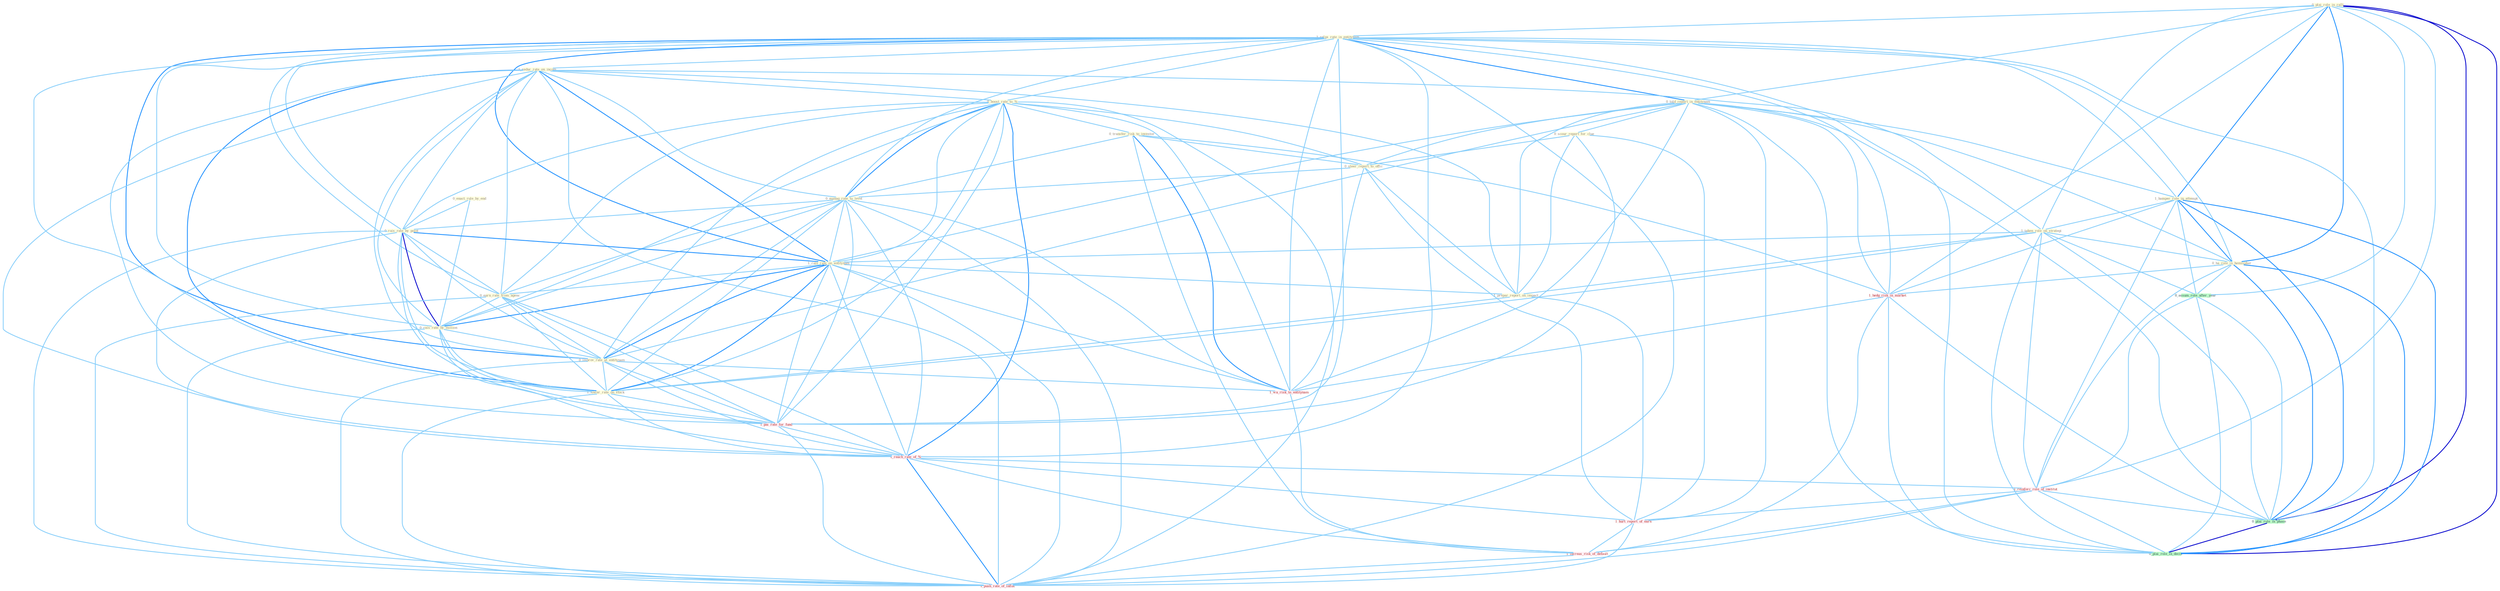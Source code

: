 Graph G{ 
    node
    [shape=polygon,style=filled,width=.5,height=.06,color="#BDFCC9",fixedsize=true,fontsize=4,
    fontcolor="#2f4f4f"];
    {node
    [color="#ffffe0", fontcolor="#8b7d6b"] "0_plai_role_in_ralli " "1_relax_rate_in_entitynam " "1_reduc_rate_on_incom " "0_boost_rate_to_% " "0_told_report_in_entitynam " "0_scour_report_for_clue " "1_hamper_role_in_attempt " "0_enact_rule_by_end " "0_transfer_risk_to_investor " "1_taken_role_on_strategi " "0_steer_report_to_offic " "0_manag_rate_to_level " "0_rais_rate_by_point " "1_rais_rate_on_entitynam " "0_earn_rate_from_agenc " "1_prepar_report_on_impact " "0_rais_rate_by_million " "0_improv_rate_at_entitynam " "1_lower_rate_on_stock " "0_ha_role_in_hemispher "}
{node [color="#fff0f5", fontcolor="#b22222"] "1_hedg_risk_in_market " "1_pai_rate_for_fund " "1_reach_rate_of_% " "1_reinforc_role_of_institut " "1_wa_risk_to_entitynam " "1_hurt_report_of_earn " "1_increas_risk_of_default " "1_push_rate_of_inflat "}
edge [color="#B0E2FF"];

	"0_plai_role_in_ralli " -- "1_relax_rate_in_entitynam " [w="1", color="#87cefa" ];
	"0_plai_role_in_ralli " -- "0_told_report_in_entitynam " [w="1", color="#87cefa" ];
	"0_plai_role_in_ralli " -- "1_hamper_role_in_attempt " [w="2", color="#1e90ff" , len=0.8];
	"0_plai_role_in_ralli " -- "1_taken_role_on_strategi " [w="1", color="#87cefa" ];
	"0_plai_role_in_ralli " -- "0_ha_role_in_hemispher " [w="2", color="#1e90ff" , len=0.8];
	"0_plai_role_in_ralli " -- "0_assum_role_after_year " [w="1", color="#87cefa" ];
	"0_plai_role_in_ralli " -- "1_hedg_risk_in_market " [w="1", color="#87cefa" ];
	"0_plai_role_in_ralli " -- "1_reinforc_role_of_institut " [w="1", color="#87cefa" ];
	"0_plai_role_in_ralli " -- "0_plai_role_in_phase " [w="3", color="#0000cd" , len=0.6];
	"0_plai_role_in_ralli " -- "0_plai_role_in_decis " [w="3", color="#0000cd" , len=0.6];
	"1_relax_rate_in_entitynam " -- "1_reduc_rate_on_incom " [w="1", color="#87cefa" ];
	"1_relax_rate_in_entitynam " -- "0_boost_rate_to_% " [w="1", color="#87cefa" ];
	"1_relax_rate_in_entitynam " -- "0_told_report_in_entitynam " [w="2", color="#1e90ff" , len=0.8];
	"1_relax_rate_in_entitynam " -- "1_hamper_role_in_attempt " [w="1", color="#87cefa" ];
	"1_relax_rate_in_entitynam " -- "0_manag_rate_to_level " [w="1", color="#87cefa" ];
	"1_relax_rate_in_entitynam " -- "0_rais_rate_by_point " [w="1", color="#87cefa" ];
	"1_relax_rate_in_entitynam " -- "1_rais_rate_on_entitynam " [w="2", color="#1e90ff" , len=0.8];
	"1_relax_rate_in_entitynam " -- "0_earn_rate_from_agenc " [w="1", color="#87cefa" ];
	"1_relax_rate_in_entitynam " -- "0_rais_rate_by_million " [w="1", color="#87cefa" ];
	"1_relax_rate_in_entitynam " -- "0_improv_rate_at_entitynam " [w="2", color="#1e90ff" , len=0.8];
	"1_relax_rate_in_entitynam " -- "1_lower_rate_on_stock " [w="1", color="#87cefa" ];
	"1_relax_rate_in_entitynam " -- "0_ha_role_in_hemispher " [w="1", color="#87cefa" ];
	"1_relax_rate_in_entitynam " -- "1_hedg_risk_in_market " [w="1", color="#87cefa" ];
	"1_relax_rate_in_entitynam " -- "1_pai_rate_for_fund " [w="1", color="#87cefa" ];
	"1_relax_rate_in_entitynam " -- "1_reach_rate_of_% " [w="1", color="#87cefa" ];
	"1_relax_rate_in_entitynam " -- "1_wa_risk_to_entitynam " [w="1", color="#87cefa" ];
	"1_relax_rate_in_entitynam " -- "0_plai_role_in_phase " [w="1", color="#87cefa" ];
	"1_relax_rate_in_entitynam " -- "0_plai_role_in_decis " [w="1", color="#87cefa" ];
	"1_relax_rate_in_entitynam " -- "1_push_rate_of_inflat " [w="1", color="#87cefa" ];
	"1_reduc_rate_on_incom " -- "0_boost_rate_to_% " [w="1", color="#87cefa" ];
	"1_reduc_rate_on_incom " -- "1_taken_role_on_strategi " [w="1", color="#87cefa" ];
	"1_reduc_rate_on_incom " -- "0_manag_rate_to_level " [w="1", color="#87cefa" ];
	"1_reduc_rate_on_incom " -- "0_rais_rate_by_point " [w="1", color="#87cefa" ];
	"1_reduc_rate_on_incom " -- "1_rais_rate_on_entitynam " [w="2", color="#1e90ff" , len=0.8];
	"1_reduc_rate_on_incom " -- "0_earn_rate_from_agenc " [w="1", color="#87cefa" ];
	"1_reduc_rate_on_incom " -- "1_prepar_report_on_impact " [w="1", color="#87cefa" ];
	"1_reduc_rate_on_incom " -- "0_rais_rate_by_million " [w="1", color="#87cefa" ];
	"1_reduc_rate_on_incom " -- "0_improv_rate_at_entitynam " [w="1", color="#87cefa" ];
	"1_reduc_rate_on_incom " -- "1_lower_rate_on_stock " [w="2", color="#1e90ff" , len=0.8];
	"1_reduc_rate_on_incom " -- "1_pai_rate_for_fund " [w="1", color="#87cefa" ];
	"1_reduc_rate_on_incom " -- "1_reach_rate_of_% " [w="1", color="#87cefa" ];
	"1_reduc_rate_on_incom " -- "1_push_rate_of_inflat " [w="1", color="#87cefa" ];
	"0_boost_rate_to_% " -- "0_transfer_risk_to_investor " [w="1", color="#87cefa" ];
	"0_boost_rate_to_% " -- "0_steer_report_to_offic " [w="1", color="#87cefa" ];
	"0_boost_rate_to_% " -- "0_manag_rate_to_level " [w="2", color="#1e90ff" , len=0.8];
	"0_boost_rate_to_% " -- "0_rais_rate_by_point " [w="1", color="#87cefa" ];
	"0_boost_rate_to_% " -- "1_rais_rate_on_entitynam " [w="1", color="#87cefa" ];
	"0_boost_rate_to_% " -- "0_earn_rate_from_agenc " [w="1", color="#87cefa" ];
	"0_boost_rate_to_% " -- "0_rais_rate_by_million " [w="1", color="#87cefa" ];
	"0_boost_rate_to_% " -- "0_improv_rate_at_entitynam " [w="1", color="#87cefa" ];
	"0_boost_rate_to_% " -- "1_lower_rate_on_stock " [w="1", color="#87cefa" ];
	"0_boost_rate_to_% " -- "1_pai_rate_for_fund " [w="1", color="#87cefa" ];
	"0_boost_rate_to_% " -- "1_reach_rate_of_% " [w="2", color="#1e90ff" , len=0.8];
	"0_boost_rate_to_% " -- "1_wa_risk_to_entitynam " [w="1", color="#87cefa" ];
	"0_boost_rate_to_% " -- "1_push_rate_of_inflat " [w="1", color="#87cefa" ];
	"0_told_report_in_entitynam " -- "0_scour_report_for_clue " [w="1", color="#87cefa" ];
	"0_told_report_in_entitynam " -- "1_hamper_role_in_attempt " [w="1", color="#87cefa" ];
	"0_told_report_in_entitynam " -- "0_steer_report_to_offic " [w="1", color="#87cefa" ];
	"0_told_report_in_entitynam " -- "1_rais_rate_on_entitynam " [w="1", color="#87cefa" ];
	"0_told_report_in_entitynam " -- "1_prepar_report_on_impact " [w="1", color="#87cefa" ];
	"0_told_report_in_entitynam " -- "0_improv_rate_at_entitynam " [w="1", color="#87cefa" ];
	"0_told_report_in_entitynam " -- "0_ha_role_in_hemispher " [w="1", color="#87cefa" ];
	"0_told_report_in_entitynam " -- "1_hedg_risk_in_market " [w="1", color="#87cefa" ];
	"0_told_report_in_entitynam " -- "1_wa_risk_to_entitynam " [w="1", color="#87cefa" ];
	"0_told_report_in_entitynam " -- "0_plai_role_in_phase " [w="1", color="#87cefa" ];
	"0_told_report_in_entitynam " -- "1_hurt_report_of_earn " [w="1", color="#87cefa" ];
	"0_told_report_in_entitynam " -- "0_plai_role_in_decis " [w="1", color="#87cefa" ];
	"0_scour_report_for_clue " -- "0_steer_report_to_offic " [w="1", color="#87cefa" ];
	"0_scour_report_for_clue " -- "1_prepar_report_on_impact " [w="1", color="#87cefa" ];
	"0_scour_report_for_clue " -- "1_pai_rate_for_fund " [w="1", color="#87cefa" ];
	"0_scour_report_for_clue " -- "1_hurt_report_of_earn " [w="1", color="#87cefa" ];
	"1_hamper_role_in_attempt " -- "1_taken_role_on_strategi " [w="1", color="#87cefa" ];
	"1_hamper_role_in_attempt " -- "0_ha_role_in_hemispher " [w="2", color="#1e90ff" , len=0.8];
	"1_hamper_role_in_attempt " -- "0_assum_role_after_year " [w="1", color="#87cefa" ];
	"1_hamper_role_in_attempt " -- "1_hedg_risk_in_market " [w="1", color="#87cefa" ];
	"1_hamper_role_in_attempt " -- "1_reinforc_role_of_institut " [w="1", color="#87cefa" ];
	"1_hamper_role_in_attempt " -- "0_plai_role_in_phase " [w="2", color="#1e90ff" , len=0.8];
	"1_hamper_role_in_attempt " -- "0_plai_role_in_decis " [w="2", color="#1e90ff" , len=0.8];
	"0_enact_rule_by_end " -- "0_rais_rate_by_point " [w="1", color="#87cefa" ];
	"0_enact_rule_by_end " -- "0_rais_rate_by_million " [w="1", color="#87cefa" ];
	"0_transfer_risk_to_investor " -- "0_steer_report_to_offic " [w="1", color="#87cefa" ];
	"0_transfer_risk_to_investor " -- "0_manag_rate_to_level " [w="1", color="#87cefa" ];
	"0_transfer_risk_to_investor " -- "1_hedg_risk_in_market " [w="1", color="#87cefa" ];
	"0_transfer_risk_to_investor " -- "1_wa_risk_to_entitynam " [w="2", color="#1e90ff" , len=0.8];
	"0_transfer_risk_to_investor " -- "1_increas_risk_of_default " [w="1", color="#87cefa" ];
	"1_taken_role_on_strategi " -- "1_rais_rate_on_entitynam " [w="1", color="#87cefa" ];
	"1_taken_role_on_strategi " -- "1_prepar_report_on_impact " [w="1", color="#87cefa" ];
	"1_taken_role_on_strategi " -- "1_lower_rate_on_stock " [w="1", color="#87cefa" ];
	"1_taken_role_on_strategi " -- "0_ha_role_in_hemispher " [w="1", color="#87cefa" ];
	"1_taken_role_on_strategi " -- "0_assum_role_after_year " [w="1", color="#87cefa" ];
	"1_taken_role_on_strategi " -- "1_reinforc_role_of_institut " [w="1", color="#87cefa" ];
	"1_taken_role_on_strategi " -- "0_plai_role_in_phase " [w="1", color="#87cefa" ];
	"1_taken_role_on_strategi " -- "0_plai_role_in_decis " [w="1", color="#87cefa" ];
	"0_steer_report_to_offic " -- "0_manag_rate_to_level " [w="1", color="#87cefa" ];
	"0_steer_report_to_offic " -- "1_prepar_report_on_impact " [w="1", color="#87cefa" ];
	"0_steer_report_to_offic " -- "1_wa_risk_to_entitynam " [w="1", color="#87cefa" ];
	"0_steer_report_to_offic " -- "1_hurt_report_of_earn " [w="1", color="#87cefa" ];
	"0_manag_rate_to_level " -- "0_rais_rate_by_point " [w="1", color="#87cefa" ];
	"0_manag_rate_to_level " -- "1_rais_rate_on_entitynam " [w="1", color="#87cefa" ];
	"0_manag_rate_to_level " -- "0_earn_rate_from_agenc " [w="1", color="#87cefa" ];
	"0_manag_rate_to_level " -- "0_rais_rate_by_million " [w="1", color="#87cefa" ];
	"0_manag_rate_to_level " -- "0_improv_rate_at_entitynam " [w="1", color="#87cefa" ];
	"0_manag_rate_to_level " -- "1_lower_rate_on_stock " [w="1", color="#87cefa" ];
	"0_manag_rate_to_level " -- "1_pai_rate_for_fund " [w="1", color="#87cefa" ];
	"0_manag_rate_to_level " -- "1_reach_rate_of_% " [w="1", color="#87cefa" ];
	"0_manag_rate_to_level " -- "1_wa_risk_to_entitynam " [w="1", color="#87cefa" ];
	"0_manag_rate_to_level " -- "1_push_rate_of_inflat " [w="1", color="#87cefa" ];
	"0_rais_rate_by_point " -- "1_rais_rate_on_entitynam " [w="2", color="#1e90ff" , len=0.8];
	"0_rais_rate_by_point " -- "0_earn_rate_from_agenc " [w="1", color="#87cefa" ];
	"0_rais_rate_by_point " -- "0_rais_rate_by_million " [w="3", color="#0000cd" , len=0.6];
	"0_rais_rate_by_point " -- "0_improv_rate_at_entitynam " [w="1", color="#87cefa" ];
	"0_rais_rate_by_point " -- "1_lower_rate_on_stock " [w="1", color="#87cefa" ];
	"0_rais_rate_by_point " -- "1_pai_rate_for_fund " [w="1", color="#87cefa" ];
	"0_rais_rate_by_point " -- "1_reach_rate_of_% " [w="1", color="#87cefa" ];
	"0_rais_rate_by_point " -- "1_push_rate_of_inflat " [w="1", color="#87cefa" ];
	"1_rais_rate_on_entitynam " -- "0_earn_rate_from_agenc " [w="1", color="#87cefa" ];
	"1_rais_rate_on_entitynam " -- "1_prepar_report_on_impact " [w="1", color="#87cefa" ];
	"1_rais_rate_on_entitynam " -- "0_rais_rate_by_million " [w="2", color="#1e90ff" , len=0.8];
	"1_rais_rate_on_entitynam " -- "0_improv_rate_at_entitynam " [w="2", color="#1e90ff" , len=0.8];
	"1_rais_rate_on_entitynam " -- "1_lower_rate_on_stock " [w="2", color="#1e90ff" , len=0.8];
	"1_rais_rate_on_entitynam " -- "1_pai_rate_for_fund " [w="1", color="#87cefa" ];
	"1_rais_rate_on_entitynam " -- "1_reach_rate_of_% " [w="1", color="#87cefa" ];
	"1_rais_rate_on_entitynam " -- "1_wa_risk_to_entitynam " [w="1", color="#87cefa" ];
	"1_rais_rate_on_entitynam " -- "1_push_rate_of_inflat " [w="1", color="#87cefa" ];
	"0_earn_rate_from_agenc " -- "0_rais_rate_by_million " [w="1", color="#87cefa" ];
	"0_earn_rate_from_agenc " -- "0_improv_rate_at_entitynam " [w="1", color="#87cefa" ];
	"0_earn_rate_from_agenc " -- "1_lower_rate_on_stock " [w="1", color="#87cefa" ];
	"0_earn_rate_from_agenc " -- "1_pai_rate_for_fund " [w="1", color="#87cefa" ];
	"0_earn_rate_from_agenc " -- "1_reach_rate_of_% " [w="1", color="#87cefa" ];
	"0_earn_rate_from_agenc " -- "1_push_rate_of_inflat " [w="1", color="#87cefa" ];
	"1_prepar_report_on_impact " -- "1_lower_rate_on_stock " [w="1", color="#87cefa" ];
	"1_prepar_report_on_impact " -- "1_hurt_report_of_earn " [w="1", color="#87cefa" ];
	"0_rais_rate_by_million " -- "0_improv_rate_at_entitynam " [w="1", color="#87cefa" ];
	"0_rais_rate_by_million " -- "1_lower_rate_on_stock " [w="1", color="#87cefa" ];
	"0_rais_rate_by_million " -- "1_pai_rate_for_fund " [w="1", color="#87cefa" ];
	"0_rais_rate_by_million " -- "1_reach_rate_of_% " [w="1", color="#87cefa" ];
	"0_rais_rate_by_million " -- "1_push_rate_of_inflat " [w="1", color="#87cefa" ];
	"0_improv_rate_at_entitynam " -- "1_lower_rate_on_stock " [w="1", color="#87cefa" ];
	"0_improv_rate_at_entitynam " -- "1_pai_rate_for_fund " [w="1", color="#87cefa" ];
	"0_improv_rate_at_entitynam " -- "1_reach_rate_of_% " [w="1", color="#87cefa" ];
	"0_improv_rate_at_entitynam " -- "1_wa_risk_to_entitynam " [w="1", color="#87cefa" ];
	"0_improv_rate_at_entitynam " -- "1_push_rate_of_inflat " [w="1", color="#87cefa" ];
	"1_lower_rate_on_stock " -- "1_pai_rate_for_fund " [w="1", color="#87cefa" ];
	"1_lower_rate_on_stock " -- "1_reach_rate_of_% " [w="1", color="#87cefa" ];
	"1_lower_rate_on_stock " -- "1_push_rate_of_inflat " [w="1", color="#87cefa" ];
	"0_ha_role_in_hemispher " -- "0_assum_role_after_year " [w="1", color="#87cefa" ];
	"0_ha_role_in_hemispher " -- "1_hedg_risk_in_market " [w="1", color="#87cefa" ];
	"0_ha_role_in_hemispher " -- "1_reinforc_role_of_institut " [w="1", color="#87cefa" ];
	"0_ha_role_in_hemispher " -- "0_plai_role_in_phase " [w="2", color="#1e90ff" , len=0.8];
	"0_ha_role_in_hemispher " -- "0_plai_role_in_decis " [w="2", color="#1e90ff" , len=0.8];
	"0_assum_role_after_year " -- "1_reinforc_role_of_institut " [w="1", color="#87cefa" ];
	"0_assum_role_after_year " -- "0_plai_role_in_phase " [w="1", color="#87cefa" ];
	"0_assum_role_after_year " -- "0_plai_role_in_decis " [w="1", color="#87cefa" ];
	"1_hedg_risk_in_market " -- "1_wa_risk_to_entitynam " [w="1", color="#87cefa" ];
	"1_hedg_risk_in_market " -- "0_plai_role_in_phase " [w="1", color="#87cefa" ];
	"1_hedg_risk_in_market " -- "1_increas_risk_of_default " [w="1", color="#87cefa" ];
	"1_hedg_risk_in_market " -- "0_plai_role_in_decis " [w="1", color="#87cefa" ];
	"1_pai_rate_for_fund " -- "1_reach_rate_of_% " [w="1", color="#87cefa" ];
	"1_pai_rate_for_fund " -- "1_push_rate_of_inflat " [w="1", color="#87cefa" ];
	"1_reach_rate_of_% " -- "1_reinforc_role_of_institut " [w="1", color="#87cefa" ];
	"1_reach_rate_of_% " -- "1_hurt_report_of_earn " [w="1", color="#87cefa" ];
	"1_reach_rate_of_% " -- "1_increas_risk_of_default " [w="1", color="#87cefa" ];
	"1_reach_rate_of_% " -- "1_push_rate_of_inflat " [w="2", color="#1e90ff" , len=0.8];
	"1_reinforc_role_of_institut " -- "0_plai_role_in_phase " [w="1", color="#87cefa" ];
	"1_reinforc_role_of_institut " -- "1_hurt_report_of_earn " [w="1", color="#87cefa" ];
	"1_reinforc_role_of_institut " -- "1_increas_risk_of_default " [w="1", color="#87cefa" ];
	"1_reinforc_role_of_institut " -- "0_plai_role_in_decis " [w="1", color="#87cefa" ];
	"1_reinforc_role_of_institut " -- "1_push_rate_of_inflat " [w="1", color="#87cefa" ];
	"1_wa_risk_to_entitynam " -- "1_increas_risk_of_default " [w="1", color="#87cefa" ];
	"0_plai_role_in_phase " -- "0_plai_role_in_decis " [w="3", color="#0000cd" , len=0.6];
	"1_hurt_report_of_earn " -- "1_increas_risk_of_default " [w="1", color="#87cefa" ];
	"1_hurt_report_of_earn " -- "1_push_rate_of_inflat " [w="1", color="#87cefa" ];
	"1_increas_risk_of_default " -- "1_push_rate_of_inflat " [w="1", color="#87cefa" ];
}